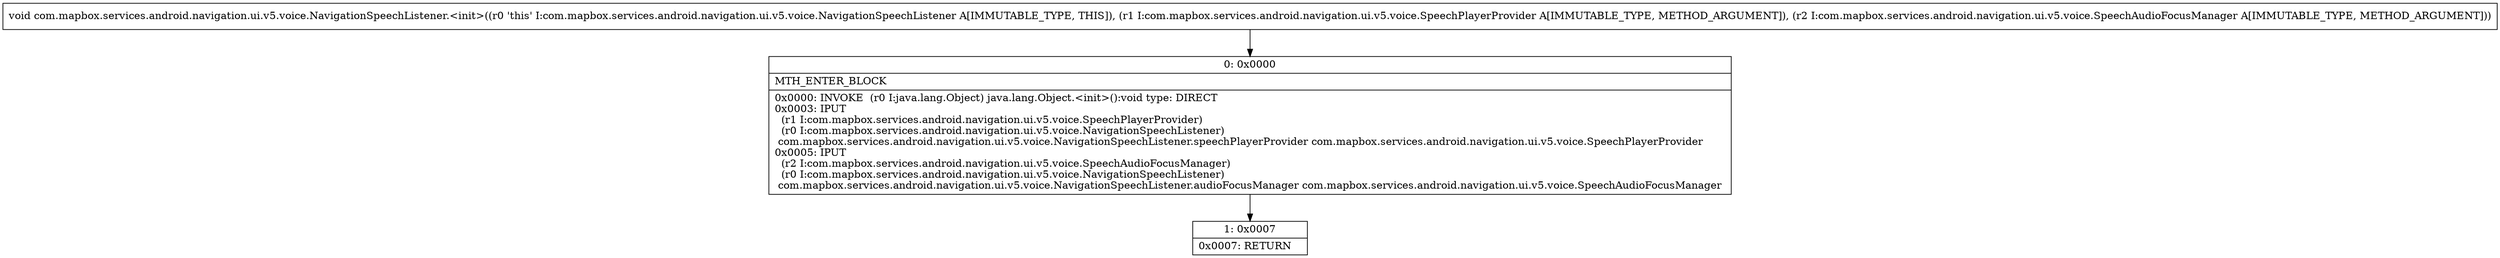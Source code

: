 digraph "CFG forcom.mapbox.services.android.navigation.ui.v5.voice.NavigationSpeechListener.\<init\>(Lcom\/mapbox\/services\/android\/navigation\/ui\/v5\/voice\/SpeechPlayerProvider;Lcom\/mapbox\/services\/android\/navigation\/ui\/v5\/voice\/SpeechAudioFocusManager;)V" {
Node_0 [shape=record,label="{0\:\ 0x0000|MTH_ENTER_BLOCK\l|0x0000: INVOKE  (r0 I:java.lang.Object) java.lang.Object.\<init\>():void type: DIRECT \l0x0003: IPUT  \l  (r1 I:com.mapbox.services.android.navigation.ui.v5.voice.SpeechPlayerProvider)\l  (r0 I:com.mapbox.services.android.navigation.ui.v5.voice.NavigationSpeechListener)\l com.mapbox.services.android.navigation.ui.v5.voice.NavigationSpeechListener.speechPlayerProvider com.mapbox.services.android.navigation.ui.v5.voice.SpeechPlayerProvider \l0x0005: IPUT  \l  (r2 I:com.mapbox.services.android.navigation.ui.v5.voice.SpeechAudioFocusManager)\l  (r0 I:com.mapbox.services.android.navigation.ui.v5.voice.NavigationSpeechListener)\l com.mapbox.services.android.navigation.ui.v5.voice.NavigationSpeechListener.audioFocusManager com.mapbox.services.android.navigation.ui.v5.voice.SpeechAudioFocusManager \l}"];
Node_1 [shape=record,label="{1\:\ 0x0007|0x0007: RETURN   \l}"];
MethodNode[shape=record,label="{void com.mapbox.services.android.navigation.ui.v5.voice.NavigationSpeechListener.\<init\>((r0 'this' I:com.mapbox.services.android.navigation.ui.v5.voice.NavigationSpeechListener A[IMMUTABLE_TYPE, THIS]), (r1 I:com.mapbox.services.android.navigation.ui.v5.voice.SpeechPlayerProvider A[IMMUTABLE_TYPE, METHOD_ARGUMENT]), (r2 I:com.mapbox.services.android.navigation.ui.v5.voice.SpeechAudioFocusManager A[IMMUTABLE_TYPE, METHOD_ARGUMENT])) }"];
MethodNode -> Node_0;
Node_0 -> Node_1;
}


